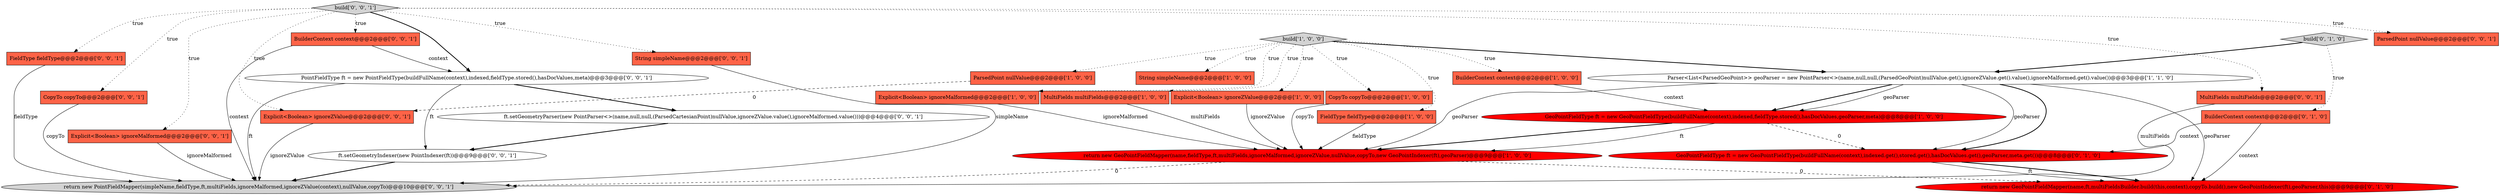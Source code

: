 digraph {
28 [style = filled, label = "Explicit<Boolean> ignoreZValue@@@2@@@['0', '0', '1']", fillcolor = tomato, shape = box image = "AAA0AAABBB3BBB"];
3 [style = filled, label = "build['1', '0', '0']", fillcolor = lightgray, shape = diamond image = "AAA0AAABBB1BBB"];
11 [style = filled, label = "ParsedPoint nullValue@@@2@@@['1', '0', '0']", fillcolor = tomato, shape = box image = "AAA0AAABBB1BBB"];
21 [style = filled, label = "FieldType fieldType@@@2@@@['0', '0', '1']", fillcolor = tomato, shape = box image = "AAA0AAABBB3BBB"];
6 [style = filled, label = "MultiFields multiFields@@@2@@@['1', '0', '0']", fillcolor = tomato, shape = box image = "AAA0AAABBB1BBB"];
18 [style = filled, label = "CopyTo copyTo@@@2@@@['0', '0', '1']", fillcolor = tomato, shape = box image = "AAA0AAABBB3BBB"];
23 [style = filled, label = "ft.setGeometryParser(new PointParser<>(name,null,null,(ParsedCartesianPoint)nullValue,ignoreZValue.value(),ignoreMalformed.value()))@@@4@@@['0', '0', '1']", fillcolor = white, shape = ellipse image = "AAA0AAABBB3BBB"];
24 [style = filled, label = "Explicit<Boolean> ignoreMalformed@@@2@@@['0', '0', '1']", fillcolor = tomato, shape = box image = "AAA0AAABBB3BBB"];
19 [style = filled, label = "ft.setGeometryIndexer(new PointIndexer(ft))@@@9@@@['0', '0', '1']", fillcolor = white, shape = ellipse image = "AAA0AAABBB3BBB"];
5 [style = filled, label = "Explicit<Boolean> ignoreZValue@@@2@@@['1', '0', '0']", fillcolor = tomato, shape = box image = "AAA0AAABBB1BBB"];
12 [style = filled, label = "GeoPointFieldType ft = new GeoPointFieldType(buildFullName(context),indexed.get(),stored.get(),hasDocValues.get(),geoParser,meta.get())@@@8@@@['0', '1', '0']", fillcolor = red, shape = ellipse image = "AAA1AAABBB2BBB"];
1 [style = filled, label = "String simpleName@@@2@@@['1', '0', '0']", fillcolor = tomato, shape = box image = "AAA0AAABBB1BBB"];
22 [style = filled, label = "String simpleName@@@2@@@['0', '0', '1']", fillcolor = tomato, shape = box image = "AAA0AAABBB3BBB"];
16 [style = filled, label = "return new PointFieldMapper(simpleName,fieldType,ft,multiFields,ignoreMalformed,ignoreZValue(context),nullValue,copyTo)@@@10@@@['0', '0', '1']", fillcolor = lightgray, shape = ellipse image = "AAA0AAABBB3BBB"];
0 [style = filled, label = "CopyTo copyTo@@@2@@@['1', '0', '0']", fillcolor = tomato, shape = box image = "AAA0AAABBB1BBB"];
9 [style = filled, label = "Parser<List<ParsedGeoPoint>> geoParser = new PointParser<>(name,null,null,(ParsedGeoPoint)nullValue.get(),ignoreZValue.get().value(),ignoreMalformed.get().value())@@@3@@@['1', '1', '0']", fillcolor = white, shape = ellipse image = "AAA0AAABBB1BBB"];
14 [style = filled, label = "return new GeoPointFieldMapper(name,ft,multiFieldsBuilder.build(this,context),copyTo.build(),new GeoPointIndexer(ft),geoParser,this)@@@9@@@['0', '1', '0']", fillcolor = red, shape = ellipse image = "AAA1AAABBB2BBB"];
4 [style = filled, label = "return new GeoPointFieldMapper(name,fieldType,ft,multiFields,ignoreMalformed,ignoreZValue,nullValue,copyTo,new GeoPointIndexer(ft),geoParser)@@@9@@@['1', '0', '0']", fillcolor = red, shape = ellipse image = "AAA1AAABBB1BBB"];
26 [style = filled, label = "ParsedPoint nullValue@@@2@@@['0', '0', '1']", fillcolor = tomato, shape = box image = "AAA0AAABBB3BBB"];
10 [style = filled, label = "BuilderContext context@@@2@@@['1', '0', '0']", fillcolor = tomato, shape = box image = "AAA0AAABBB1BBB"];
15 [style = filled, label = "BuilderContext context@@@2@@@['0', '1', '0']", fillcolor = tomato, shape = box image = "AAA0AAABBB2BBB"];
20 [style = filled, label = "BuilderContext context@@@2@@@['0', '0', '1']", fillcolor = tomato, shape = box image = "AAA0AAABBB3BBB"];
2 [style = filled, label = "GeoPointFieldType ft = new GeoPointFieldType(buildFullName(context),indexed,fieldType.stored(),hasDocValues,geoParser,meta)@@@8@@@['1', '0', '0']", fillcolor = red, shape = ellipse image = "AAA1AAABBB1BBB"];
27 [style = filled, label = "PointFieldType ft = new PointFieldType(buildFullName(context),indexed,fieldType.stored(),hasDocValues,meta)@@@3@@@['0', '0', '1']", fillcolor = white, shape = ellipse image = "AAA0AAABBB3BBB"];
17 [style = filled, label = "build['0', '0', '1']", fillcolor = lightgray, shape = diamond image = "AAA0AAABBB3BBB"];
8 [style = filled, label = "FieldType fieldType@@@2@@@['1', '0', '0']", fillcolor = tomato, shape = box image = "AAA0AAABBB1BBB"];
7 [style = filled, label = "Explicit<Boolean> ignoreMalformed@@@2@@@['1', '0', '0']", fillcolor = tomato, shape = box image = "AAA0AAABBB1BBB"];
13 [style = filled, label = "build['0', '1', '0']", fillcolor = lightgray, shape = diamond image = "AAA0AAABBB2BBB"];
25 [style = filled, label = "MultiFields multiFields@@@2@@@['0', '0', '1']", fillcolor = tomato, shape = box image = "AAA0AAABBB3BBB"];
17->20 [style = dotted, label="true"];
3->11 [style = dotted, label="true"];
2->4 [style = solid, label="ft"];
17->26 [style = dotted, label="true"];
6->4 [style = solid, label="multiFields"];
22->16 [style = solid, label="simpleName"];
3->7 [style = dotted, label="true"];
4->16 [style = dashed, label="0"];
17->18 [style = dotted, label="true"];
20->16 [style = solid, label="context"];
9->2 [style = bold, label=""];
3->10 [style = dotted, label="true"];
9->12 [style = solid, label="geoParser"];
8->4 [style = solid, label="fieldType"];
3->6 [style = dotted, label="true"];
7->4 [style = solid, label="ignoreMalformed"];
2->4 [style = bold, label=""];
9->2 [style = solid, label="geoParser"];
15->14 [style = solid, label="context"];
19->16 [style = bold, label=""];
0->4 [style = solid, label="copyTo"];
15->12 [style = solid, label="context"];
5->4 [style = solid, label="ignoreZValue"];
3->9 [style = bold, label=""];
28->16 [style = solid, label="ignoreZValue"];
2->12 [style = dashed, label="0"];
11->28 [style = dashed, label="0"];
3->5 [style = dotted, label="true"];
17->25 [style = dotted, label="true"];
27->16 [style = solid, label="ft"];
24->16 [style = solid, label="ignoreMalformed"];
20->27 [style = solid, label="context"];
10->2 [style = solid, label="context"];
23->19 [style = bold, label=""];
21->16 [style = solid, label="fieldType"];
12->14 [style = bold, label=""];
3->0 [style = dotted, label="true"];
27->19 [style = solid, label="ft"];
17->28 [style = dotted, label="true"];
17->22 [style = dotted, label="true"];
27->23 [style = bold, label=""];
13->15 [style = dotted, label="true"];
4->14 [style = dashed, label="0"];
9->12 [style = bold, label=""];
13->9 [style = bold, label=""];
17->27 [style = bold, label=""];
3->8 [style = dotted, label="true"];
17->21 [style = dotted, label="true"];
12->14 [style = solid, label="ft"];
18->16 [style = solid, label="copyTo"];
9->14 [style = solid, label="geoParser"];
3->1 [style = dotted, label="true"];
17->24 [style = dotted, label="true"];
25->16 [style = solid, label="multiFields"];
9->4 [style = solid, label="geoParser"];
}
